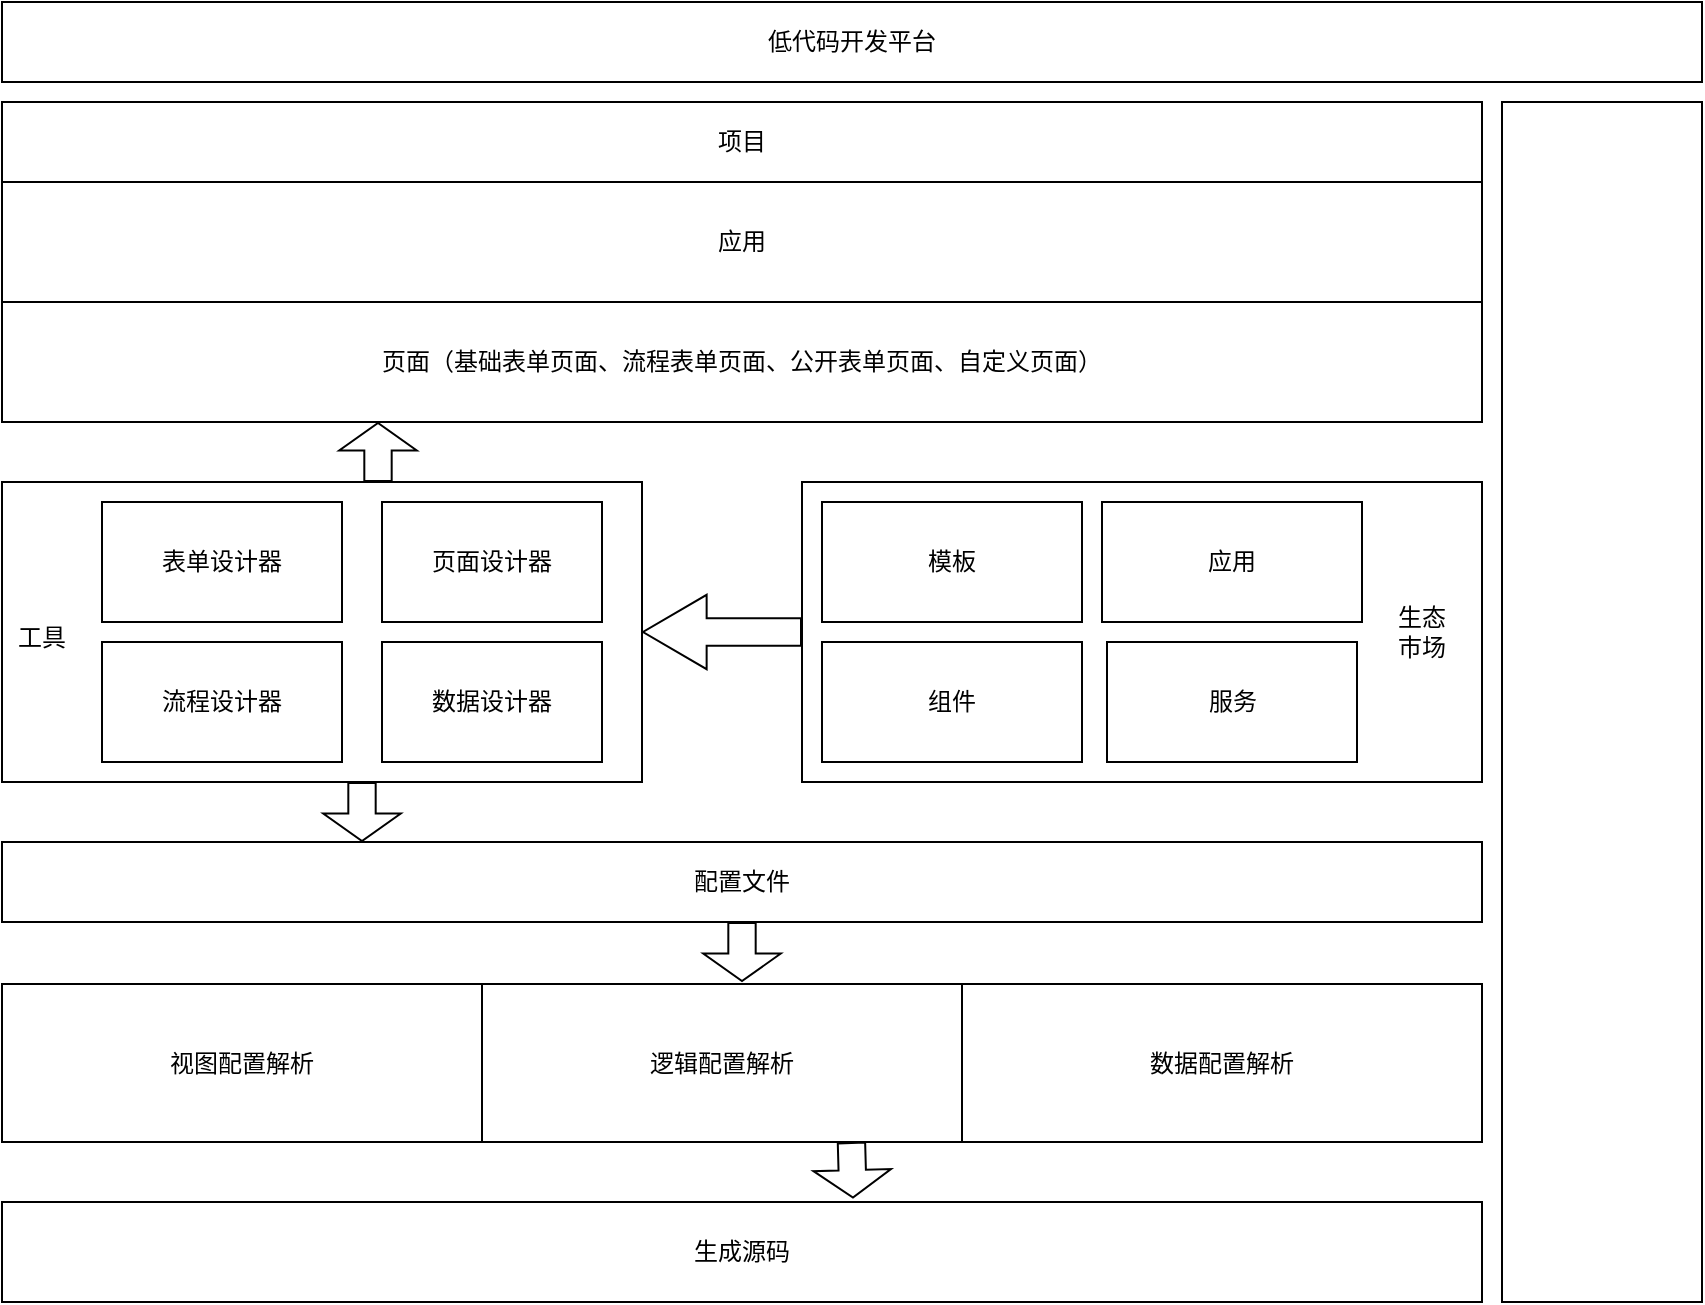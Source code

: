 <mxfile version="24.4.0" type="github">
  <diagram name="第 1 页" id="HGLDyv8BH4dk013UrVIh">
    <mxGraphModel dx="2131" dy="709" grid="1" gridSize="10" guides="1" tooltips="1" connect="1" arrows="1" fold="1" page="1" pageScale="1" pageWidth="827" pageHeight="1169" math="0" shadow="0">
      <root>
        <mxCell id="0" />
        <mxCell id="1" parent="0" />
        <mxCell id="jLknQ4JefzLzpSv0ryhA-2" value="" style="rounded=0;whiteSpace=wrap;html=1;" parent="1" vertex="1">
          <mxGeometry x="-50" y="110" width="730" height="160" as="geometry" />
        </mxCell>
        <mxCell id="jLknQ4JefzLzpSv0ryhA-5" value="生成源码" style="rounded=0;whiteSpace=wrap;html=1;" parent="1" vertex="1">
          <mxGeometry x="-50" y="660" width="740" height="50" as="geometry" />
        </mxCell>
        <mxCell id="jLknQ4JefzLzpSv0ryhA-6" value="" style="rounded=0;whiteSpace=wrap;html=1;" parent="1" vertex="1">
          <mxGeometry x="700" y="110" width="100" height="600" as="geometry" />
        </mxCell>
        <mxCell id="jLknQ4JefzLzpSv0ryhA-11" value="" style="rounded=0;whiteSpace=wrap;html=1;" parent="1" vertex="1">
          <mxGeometry x="-50" y="300" width="320" height="150" as="geometry" />
        </mxCell>
        <mxCell id="jLknQ4JefzLzpSv0ryhA-12" value="流程设计器" style="rounded=0;whiteSpace=wrap;html=1;" parent="1" vertex="1">
          <mxGeometry y="380" width="120" height="60" as="geometry" />
        </mxCell>
        <mxCell id="jLknQ4JefzLzpSv0ryhA-13" value="表单设计器" style="rounded=0;whiteSpace=wrap;html=1;" parent="1" vertex="1">
          <mxGeometry y="310" width="120" height="60" as="geometry" />
        </mxCell>
        <mxCell id="jLknQ4JefzLzpSv0ryhA-14" value="页面设计器" style="rounded=0;whiteSpace=wrap;html=1;" parent="1" vertex="1">
          <mxGeometry x="140" y="310" width="110" height="60" as="geometry" />
        </mxCell>
        <mxCell id="jLknQ4JefzLzpSv0ryhA-15" value="数据设计器" style="rounded=0;whiteSpace=wrap;html=1;" parent="1" vertex="1">
          <mxGeometry x="140" y="380" width="110" height="60" as="geometry" />
        </mxCell>
        <mxCell id="jLknQ4JefzLzpSv0ryhA-26" value="配置文件" style="rounded=0;whiteSpace=wrap;html=1;" parent="1" vertex="1">
          <mxGeometry x="-50" y="480" width="740" height="40" as="geometry" />
        </mxCell>
        <mxCell id="jLknQ4JefzLzpSv0ryhA-27" value="视图配置解析" style="rounded=0;whiteSpace=wrap;html=1;" parent="1" vertex="1">
          <mxGeometry x="-50" y="551" width="240" height="79" as="geometry" />
        </mxCell>
        <mxCell id="jLknQ4JefzLzpSv0ryhA-28" value="逻辑配置解析" style="rounded=0;whiteSpace=wrap;html=1;" parent="1" vertex="1">
          <mxGeometry x="190" y="551" width="240" height="79" as="geometry" />
        </mxCell>
        <mxCell id="jLknQ4JefzLzpSv0ryhA-29" value="数据配置解析" style="rounded=0;whiteSpace=wrap;html=1;" parent="1" vertex="1">
          <mxGeometry x="430" y="551" width="260" height="79" as="geometry" />
        </mxCell>
        <mxCell id="jLknQ4JefzLzpSv0ryhA-30" value="" style="rounded=0;whiteSpace=wrap;html=1;" parent="1" vertex="1">
          <mxGeometry x="350" y="300" width="340" height="150" as="geometry" />
        </mxCell>
        <mxCell id="jLknQ4JefzLzpSv0ryhA-31" value="模板" style="rounded=0;whiteSpace=wrap;html=1;" parent="1" vertex="1">
          <mxGeometry x="360" y="310" width="130" height="60" as="geometry" />
        </mxCell>
        <mxCell id="jLknQ4JefzLzpSv0ryhA-32" value="应用" style="rounded=0;whiteSpace=wrap;html=1;" parent="1" vertex="1">
          <mxGeometry x="500" y="310" width="130" height="60" as="geometry" />
        </mxCell>
        <mxCell id="jLknQ4JefzLzpSv0ryhA-33" value="组件" style="rounded=0;whiteSpace=wrap;html=1;" parent="1" vertex="1">
          <mxGeometry x="360" y="380" width="130" height="60" as="geometry" />
        </mxCell>
        <mxCell id="jLknQ4JefzLzpSv0ryhA-34" value="服务" style="rounded=0;whiteSpace=wrap;html=1;" parent="1" vertex="1">
          <mxGeometry x="502.5" y="380" width="125" height="60" as="geometry" />
        </mxCell>
        <mxCell id="jLknQ4JefzLzpSv0ryhA-35" value="" style="shape=flexArrow;endArrow=classic;html=1;rounded=0;exitX=0;exitY=0.5;exitDx=0;exitDy=0;width=13.636;endSize=10.273;entryX=1;entryY=0.5;entryDx=0;entryDy=0;endWidth=22.536;" parent="1" source="jLknQ4JefzLzpSv0ryhA-30" target="jLknQ4JefzLzpSv0ryhA-11" edge="1">
          <mxGeometry width="50" height="50" relative="1" as="geometry">
            <mxPoint x="590" y="410" as="sourcePoint" />
            <mxPoint x="400" y="375" as="targetPoint" />
          </mxGeometry>
        </mxCell>
        <mxCell id="jLknQ4JefzLzpSv0ryhA-36" value="工具" style="text;html=1;align=center;verticalAlign=middle;whiteSpace=wrap;rounded=0;" parent="1" vertex="1">
          <mxGeometry x="-50" y="325" width="40" height="105" as="geometry" />
        </mxCell>
        <mxCell id="jLknQ4JefzLzpSv0ryhA-37" value="生态&lt;div&gt;市场&lt;/div&gt;" style="text;html=1;align=center;verticalAlign=middle;whiteSpace=wrap;rounded=0;" parent="1" vertex="1">
          <mxGeometry x="640" y="322.5" width="40" height="105" as="geometry" />
        </mxCell>
        <mxCell id="jLknQ4JefzLzpSv0ryhA-38" value="" style="shape=flexArrow;endArrow=classic;html=1;rounded=0;width=13.684;endSize=4.238;endWidth=24.11;" parent="1" edge="1">
          <mxGeometry width="50" height="50" relative="1" as="geometry">
            <mxPoint x="138" y="300" as="sourcePoint" />
            <mxPoint x="138" y="270" as="targetPoint" />
          </mxGeometry>
        </mxCell>
        <mxCell id="IxIUjepJhzWnMTGhL36E-1" value="页面（基础表单页面、流程表单页面、公开表单页面、自定义页面）" style="rounded=0;whiteSpace=wrap;html=1;" vertex="1" parent="1">
          <mxGeometry x="-50" y="210" width="740" height="60" as="geometry" />
        </mxCell>
        <mxCell id="IxIUjepJhzWnMTGhL36E-2" value="应用" style="rounded=0;whiteSpace=wrap;html=1;" vertex="1" parent="1">
          <mxGeometry x="-50" y="150" width="740" height="60" as="geometry" />
        </mxCell>
        <mxCell id="IxIUjepJhzWnMTGhL36E-3" value="项目" style="rounded=0;whiteSpace=wrap;html=1;" vertex="1" parent="1">
          <mxGeometry x="-50" y="110" width="740" height="40" as="geometry" />
        </mxCell>
        <mxCell id="IxIUjepJhzWnMTGhL36E-5" value="" style="shape=flexArrow;endArrow=classic;html=1;rounded=0;width=13.684;endSize=4.238;endWidth=24.11;entryX=0.223;entryY=-0.05;entryDx=0;entryDy=0;entryPerimeter=0;" edge="1" parent="1">
          <mxGeometry width="50" height="50" relative="1" as="geometry">
            <mxPoint x="130" y="450" as="sourcePoint" />
            <mxPoint x="130.0" y="480" as="targetPoint" />
          </mxGeometry>
        </mxCell>
        <mxCell id="IxIUjepJhzWnMTGhL36E-6" value="" style="shape=flexArrow;endArrow=classic;html=1;rounded=0;width=13.684;endSize=4.238;endWidth=24.11;exitX=0.5;exitY=1;exitDx=0;exitDy=0;" edge="1" parent="1" source="jLknQ4JefzLzpSv0ryhA-26">
          <mxGeometry width="50" height="50" relative="1" as="geometry">
            <mxPoint x="374.72" y="521" as="sourcePoint" />
            <mxPoint x="320" y="550" as="targetPoint" />
          </mxGeometry>
        </mxCell>
        <mxCell id="IxIUjepJhzWnMTGhL36E-8" value="" style="shape=flexArrow;endArrow=classic;html=1;rounded=0;width=13.684;endSize=4.238;endWidth=24.11;exitX=0.5;exitY=1;exitDx=0;exitDy=0;entryX=0.575;entryY=-0.035;entryDx=0;entryDy=0;entryPerimeter=0;" edge="1" parent="1" target="jLknQ4JefzLzpSv0ryhA-5">
          <mxGeometry width="50" height="50" relative="1" as="geometry">
            <mxPoint x="374.72" y="630" as="sourcePoint" />
            <mxPoint x="380" y="660" as="targetPoint" />
          </mxGeometry>
        </mxCell>
        <mxCell id="IxIUjepJhzWnMTGhL36E-11" value="低代码开发平台" style="rounded=0;whiteSpace=wrap;html=1;" vertex="1" parent="1">
          <mxGeometry x="-50" y="60" width="850" height="40" as="geometry" />
        </mxCell>
      </root>
    </mxGraphModel>
  </diagram>
</mxfile>
